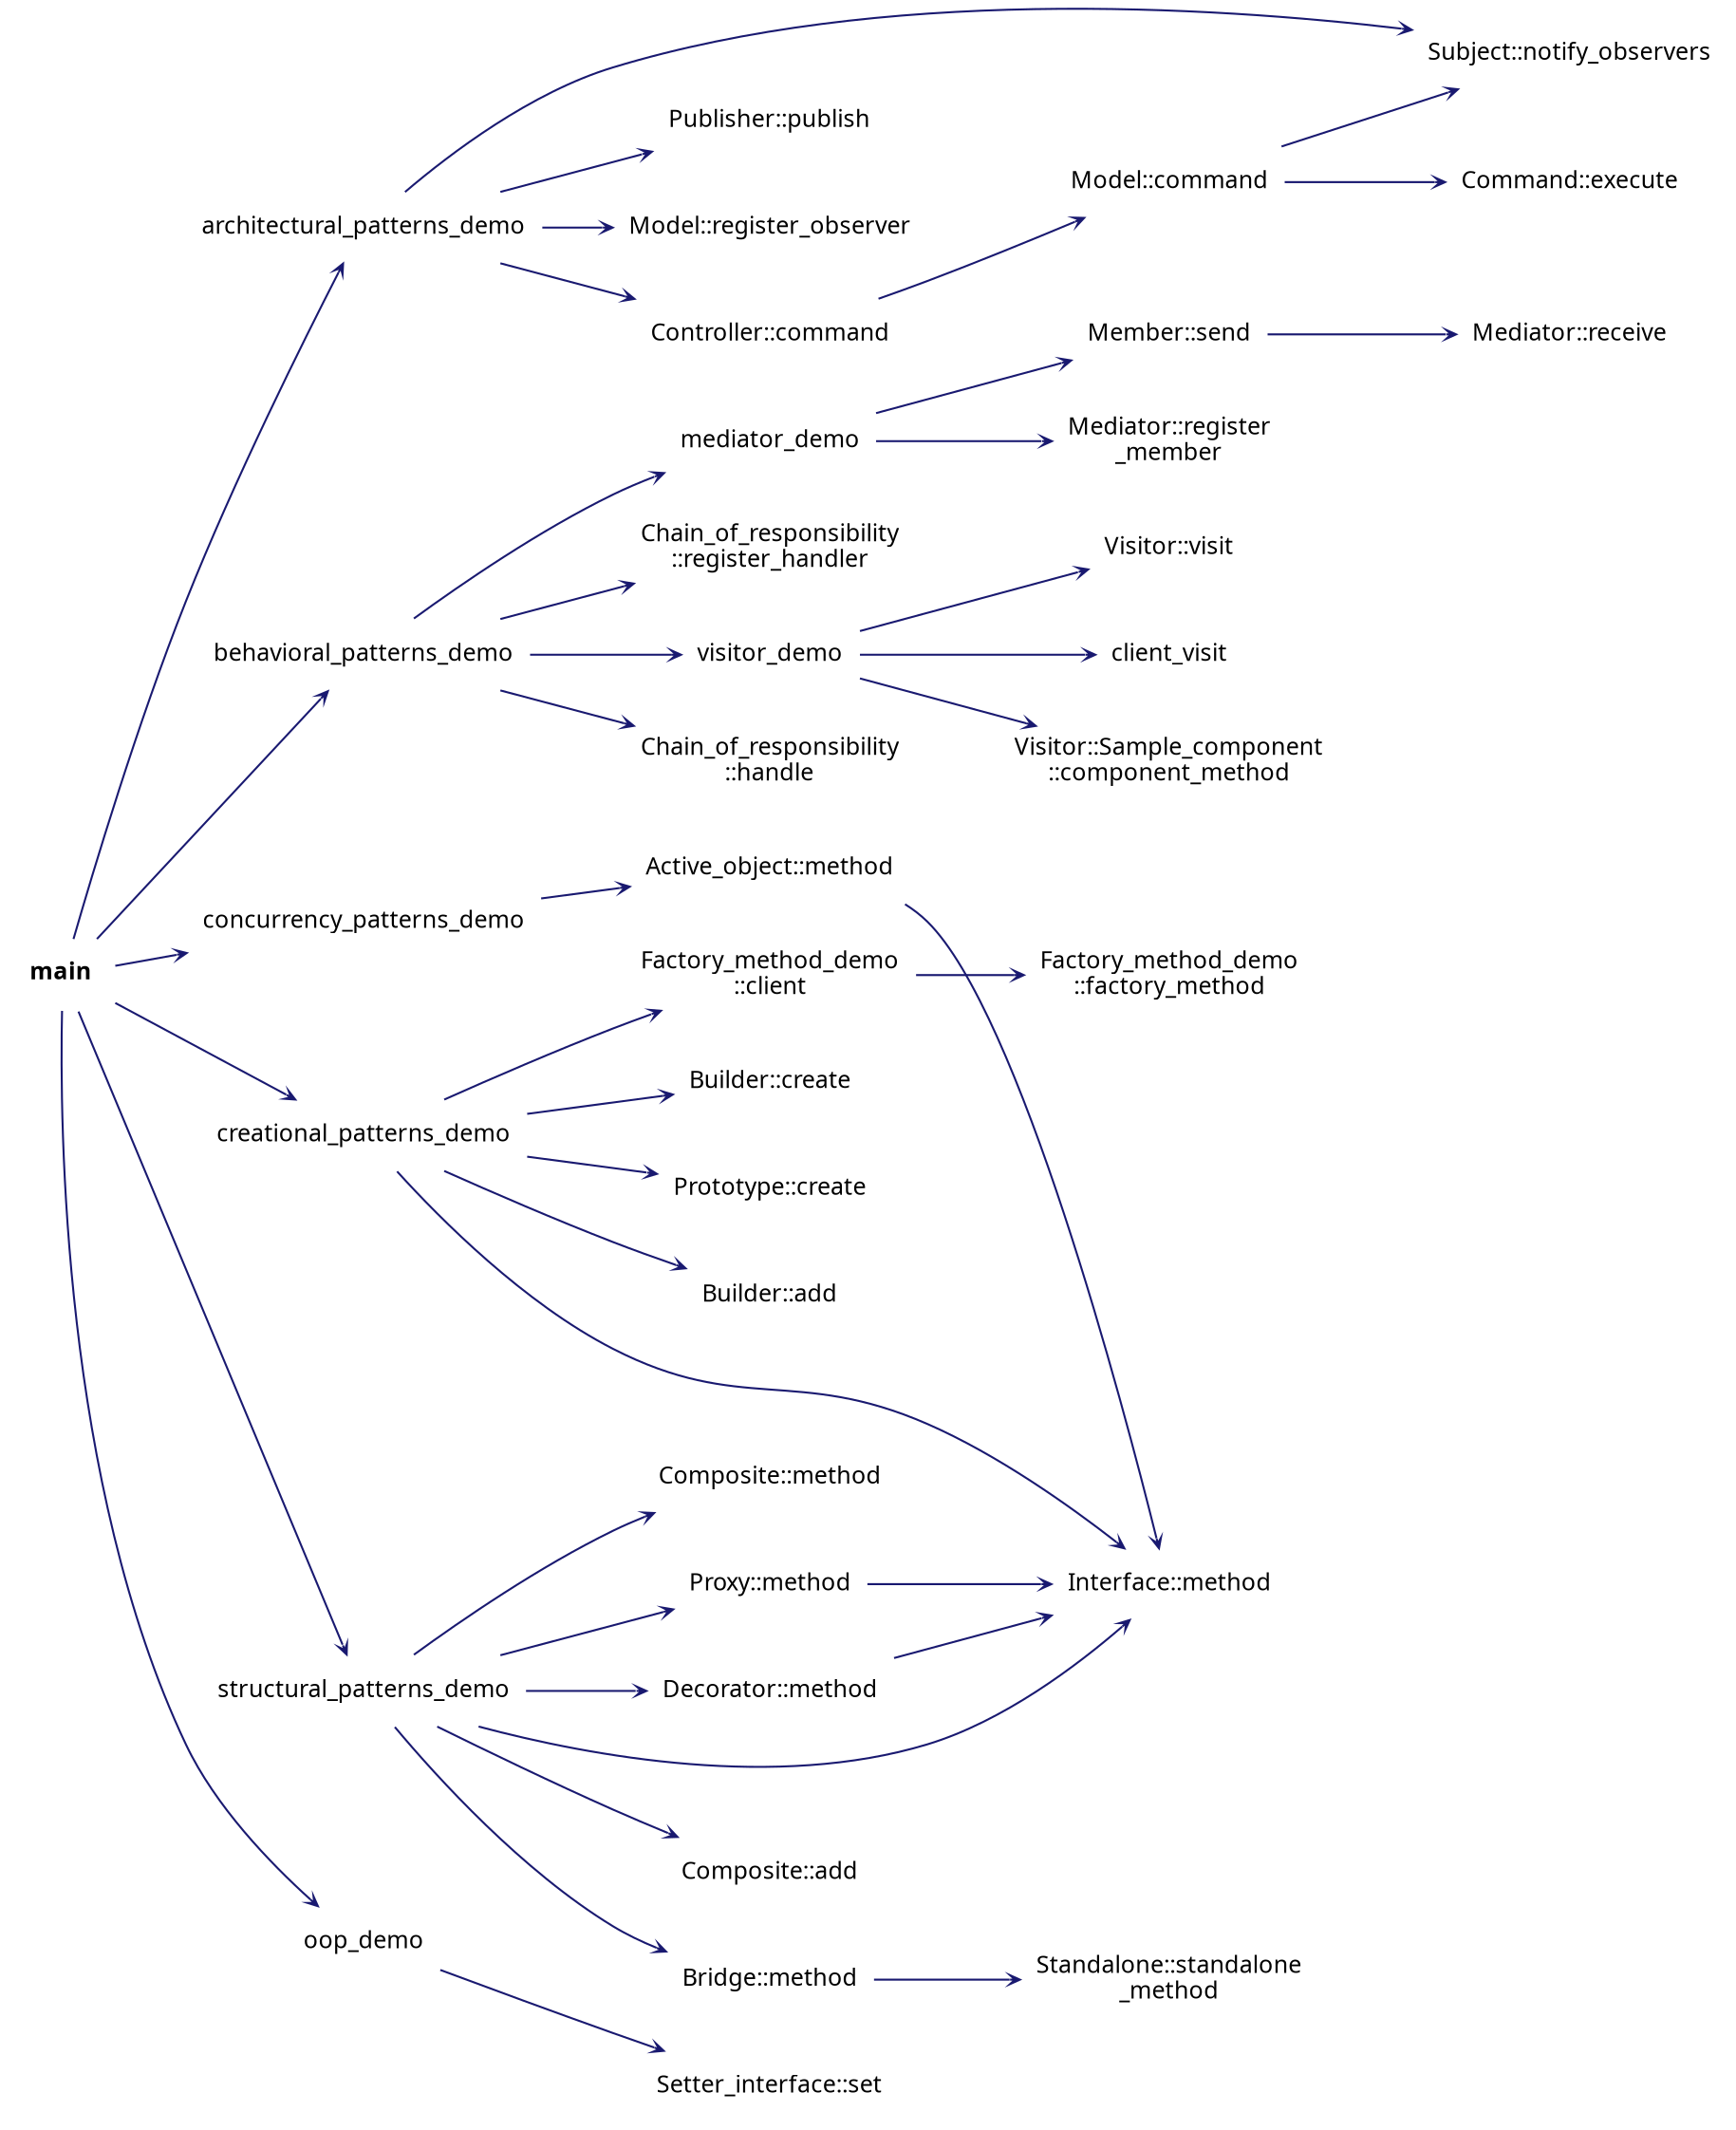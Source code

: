 digraph "main"
{
 // INTERACTIVE_SVG=YES
 // LATEX_PDF_SIZE
  graph [];
  edge [fontname=Ubuntu labelfontsize=10 arrowhead=open arrowtail=open arrowsize=0.5];
  node [fontname=Ubuntu fontsize=12 shape=plaintext];
  rankdir="LR";
  Node1 [label=<<b>main</b>> tooltip=" " ];
  Node1 -> Node2 [color="midnightblue"style="solid"];
  Node2 [label="architectural_patterns_demo" URL="$group__AP.html#gaa52033e9b5a5923880bf57a9afb7e751" tooltip=" " ];
  Node2 -> Node3 [color="midnightblue"style="solid"];
  Node3 [label="Controller::command" URL="$structController.html#af9531d07a0bf9d651c6830e88b64f0ff" tooltip=" " ];
  Node3 -> Node4 [color="midnightblue"style="solid"];
  Node4 [label="Model::command" URL="$structModel.html#a9000558a25601a58c19f903bfb660e64" tooltip=" " ];
  Node4 -> Node5 [color="midnightblue"style="solid"];
  Node5 [label="Command::execute" URL="$structCommand.html#acbc1a7f30a3962728ce2e167a032ac87" tooltip=" " ];
  Node4 -> Node6 [color="midnightblue"style="solid"];
  Node6 [label="Subject::notify_observers" URL="$structSubject.html#a156c54b0ef570d0439f2347643192dc3" tooltip=" " ];
  Node2 -> Node6 [color="midnightblue"style="solid"];
  Node2 -> Node7 [color="midnightblue"style="solid"];
  Node7 [label="Publisher::publish" URL="$structPublisher.html#a9420436a866c0ec19ecf3381a894370f" tooltip=" " ];
  Node2 -> Node8 [color="midnightblue"style="solid"];
  Node8 [label="Model::register_observer" URL="$structModel.html#a60ccf0ab3d641769ce8663a5c6f811b7" tooltip=" " ];
  Node1 -> Node9 [color="midnightblue"style="solid"];
  Node9 [label="behavioral_patterns_demo" URL="$group__BP.html#ga608cf93d9bef165bc7e5690ac3b46a03" tooltip=" " ];
  Node9 -> Node10 [color="midnightblue"style="solid"];
  Node10 [label="Chain_of_responsibility\l::handle" URL="$structChain__of__responsibility.html#a1e86b7bc1e9472af2b85e7322a4cc5c1" tooltip="Specific handler can process a command and return non-negative." ];
  Node9 -> Node11 [color="midnightblue"style="solid"];
  Node11 [label="mediator_demo" URL="$group__BP.html#ga49d579b8340b92f6ceb51cb6d57d4b2d" tooltip=" " ];
  Node11 -> Node12 [color="midnightblue"style="solid"];
  Node12 [label="Mediator::register\l_member" URL="$structMediator.html#abc7fd67c96301b2975f830550ab5713c" tooltip=" " ];
  Node11 -> Node13 [color="midnightblue"style="solid"];
  Node13 [label="Member::send" URL="$group__BP.html#ga0b04b5167d12021f4360b6a66a1b1125" tooltip=" " ];
  Node13 -> Node14 [color="midnightblue"style="solid"];
  Node14 [label="Mediator::receive" URL="$structMediator.html#addf75875c907f9c653022e569b039b46" tooltip=" " ];
  Node9 -> Node15 [color="midnightblue"style="solid"];
  Node15 [label="Chain_of_responsibility\l::register_handler" URL="$structChain__of__responsibility.html#ac125b4b1aa689aa72daa30d0785a0c6e" tooltip=" " ];
  Node9 -> Node16 [color="midnightblue"style="solid"];
  Node16 [label="visitor_demo" URL="$group__visitor.html#ga11584cf836c2520c14cc5827ce453f8f" tooltip=" " ];
  Node16 -> Node17 [color="midnightblue"style="solid"];
  Node17 [label="client_visit" URL="$group__visitor.html#gab907a9118b5685cd315d25868199a5f4" tooltip="knows only virtual visitor and component" ];
  Node16 -> Node18 [color="midnightblue"style="solid"];
  Node18 [label="Visitor::Sample_component\l::component_method" URL="$structVisitor_1_1Sample__component.html#a68ef4feafa9c9290a39bd7b6b913461a" tooltip="is not virtual" ];
  Node16 -> Node19 [color="midnightblue"style="solid"];
  Node19 [label="Visitor::visit" URL="$structVisitor.html#afe22ef50ffb60aa3d0291f55d0b7fc5e" tooltip=" " ];
  Node1 -> Node20 [color="midnightblue"style="solid"];
  Node20 [label="concurrency_patterns_demo" URL="$group__CC.html#ga3e57442badb533d55c8d3d3a05465030" tooltip=" " ];
  Node20 -> Node21 [color="midnightblue"style="solid"];
  Node21 [label="Active_object::method" URL="$structActive__object.html#ac125fd7860055c3a289b68ae39488714" tooltip=" " ];
  Node21 -> Node22 [color="midnightblue"style="solid"];
  Node22 [label="Interface::method" URL="$structInterface.html#a73306300ba88073a31d86d9e282ff5ca" tooltip=" " ];
  Node1 -> Node23 [color="midnightblue"style="solid"];
  Node23 [label="creational_patterns_demo" URL="$group__CP.html#ga50a82bd9d08b9a3b31267eefdf4ebaed" tooltip=" " ];
  Node23 -> Node24 [color="midnightblue"style="solid"];
  Node24 [label="Builder::add" URL="$structBuilder.html#a0490ca9df304a27fa0bd61e25f71a3f1" tooltip=" " ];
  Node23 -> Node25 [color="midnightblue"style="solid"];
  Node25 [label="Factory_method_demo\l::client" URL="$structFactory__method__demo.html#a06046828f550a6e72b4798906d1e3466" tooltip=" " ];
  Node25 -> Node26 [color="midnightblue"style="solid"];
  Node26 [label="Factory_method_demo\l::factory_method" URL="$structFactory__method__demo.html#a8746eb954f21cbee4f733567fe11934e" tooltip=" " ];
  Node23 -> Node27 [color="midnightblue"style="solid"];
  Node27 [label="Builder::create" URL="$structBuilder.html#a82135d0651c31d7ef364e1b388ad42a7" tooltip=" " ];
  Node23 -> Node28 [color="midnightblue"style="solid"];
  Node28 [label="Prototype::create" URL="$structPrototype.html#ac457723ab2c827423afd9215811b5b03" tooltip=" " ];
  Node23 -> Node22 [color="midnightblue"style="solid"];
  Node1 -> Node29 [color="midnightblue"style="solid"];
  Node29 [label="oop_demo" URL="$group__OOP.html#gac98f62660ece957e8cbc4d3ff6ec0cdf" tooltip=" " ];
  Node29 -> Node30 [color="midnightblue"style="solid"];
  Node30 [label="Setter_interface::set" URL="$structSetter__interface.html#af56ff578654b5d2fec5e3626da71673c" tooltip="is a sample of setter abstract interface for Synchronised_encapsulated_value" ];
  Node1 -> Node31 [color="midnightblue"style="solid"];
  Node31 [label="structural_patterns_demo" URL="$group__SP.html#ga3a9c3856221bdc96fcf38f956fc12011" tooltip=" " ];
  Node31 -> Node32 [color="midnightblue"style="solid"];
  Node32 [label="Composite::add" URL="$structComposite.html#a30ddd667666ae08a9369f722fbba761a" tooltip=" " ];
  Node31 -> Node33 [color="midnightblue"style="solid"];
  Node33 [label="Bridge::method" URL="$structBridge.html#a68cba3a3e983eaf7521a6cea23ef1b7c" tooltip=" " ];
  Node33 -> Node34 [color="midnightblue"style="solid"];
  Node34 [label="Standalone::standalone\l_method" URL="$structStandalone.html#ab576b209f7db533a9d9a5ada760f6db5" tooltip=" " ];
  Node31 -> Node35 [color="midnightblue"style="solid"];
  Node35 [label="Proxy::method" URL="$structProxy.html#a1c58aa9104f2537aae0f75b59130ce32" tooltip=" " ];
  Node35 -> Node22 [color="midnightblue"style="solid"];
  Node31 -> Node36 [color="midnightblue"style="solid"];
  Node36 [label="Decorator::method" URL="$structDecorator.html#a49123c88d6088bbd5573b98bccd1d8bf" tooltip=" " ];
  Node36 -> Node22 [color="midnightblue"style="solid"];
  Node31 -> Node37 [color="midnightblue"style="solid"];
  Node37 [label="Composite::method" URL="$structComposite.html#a1e6b4ba6c91969af14f358234b17faf7" tooltip=" " ];
  Node31 -> Node22 [color="midnightblue"style="solid"];
}
